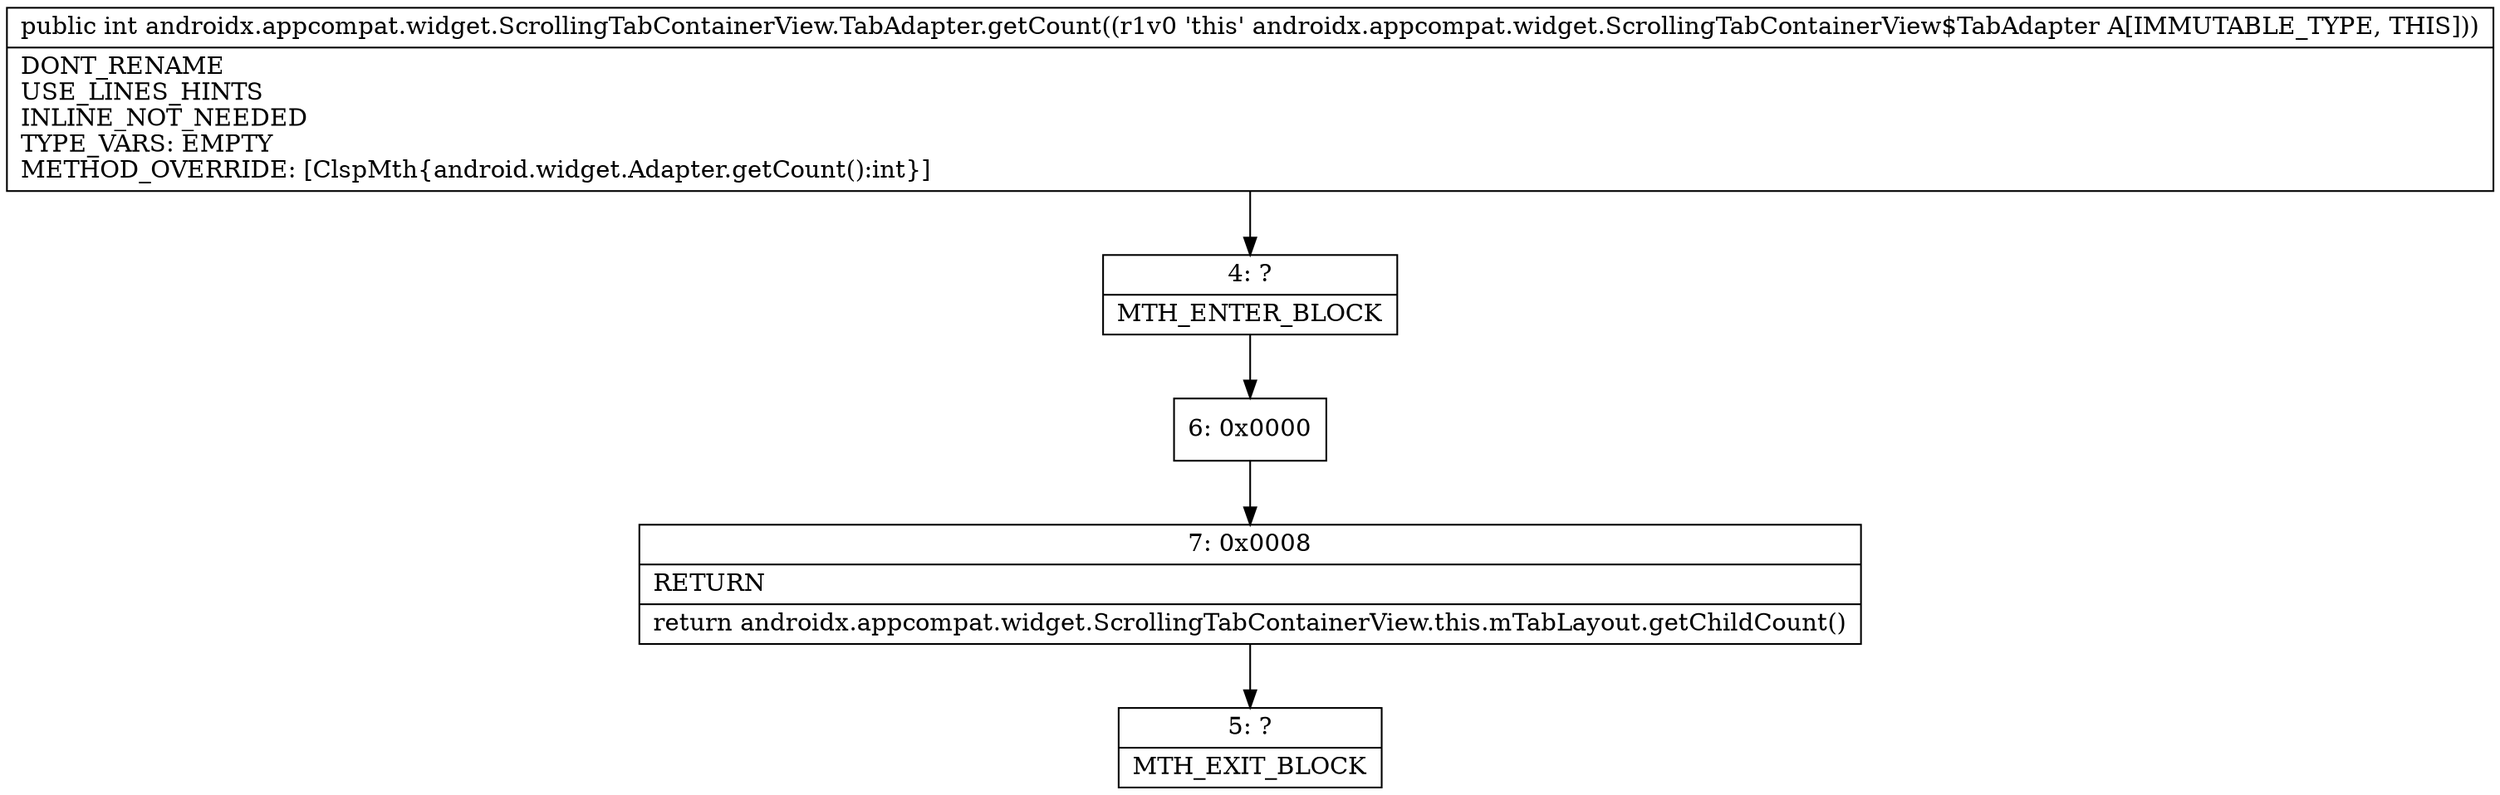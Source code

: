digraph "CFG forandroidx.appcompat.widget.ScrollingTabContainerView.TabAdapter.getCount()I" {
Node_4 [shape=record,label="{4\:\ ?|MTH_ENTER_BLOCK\l}"];
Node_6 [shape=record,label="{6\:\ 0x0000}"];
Node_7 [shape=record,label="{7\:\ 0x0008|RETURN\l|return androidx.appcompat.widget.ScrollingTabContainerView.this.mTabLayout.getChildCount()\l}"];
Node_5 [shape=record,label="{5\:\ ?|MTH_EXIT_BLOCK\l}"];
MethodNode[shape=record,label="{public int androidx.appcompat.widget.ScrollingTabContainerView.TabAdapter.getCount((r1v0 'this' androidx.appcompat.widget.ScrollingTabContainerView$TabAdapter A[IMMUTABLE_TYPE, THIS]))  | DONT_RENAME\lUSE_LINES_HINTS\lINLINE_NOT_NEEDED\lTYPE_VARS: EMPTY\lMETHOD_OVERRIDE: [ClspMth\{android.widget.Adapter.getCount():int\}]\l}"];
MethodNode -> Node_4;Node_4 -> Node_6;
Node_6 -> Node_7;
Node_7 -> Node_5;
}


